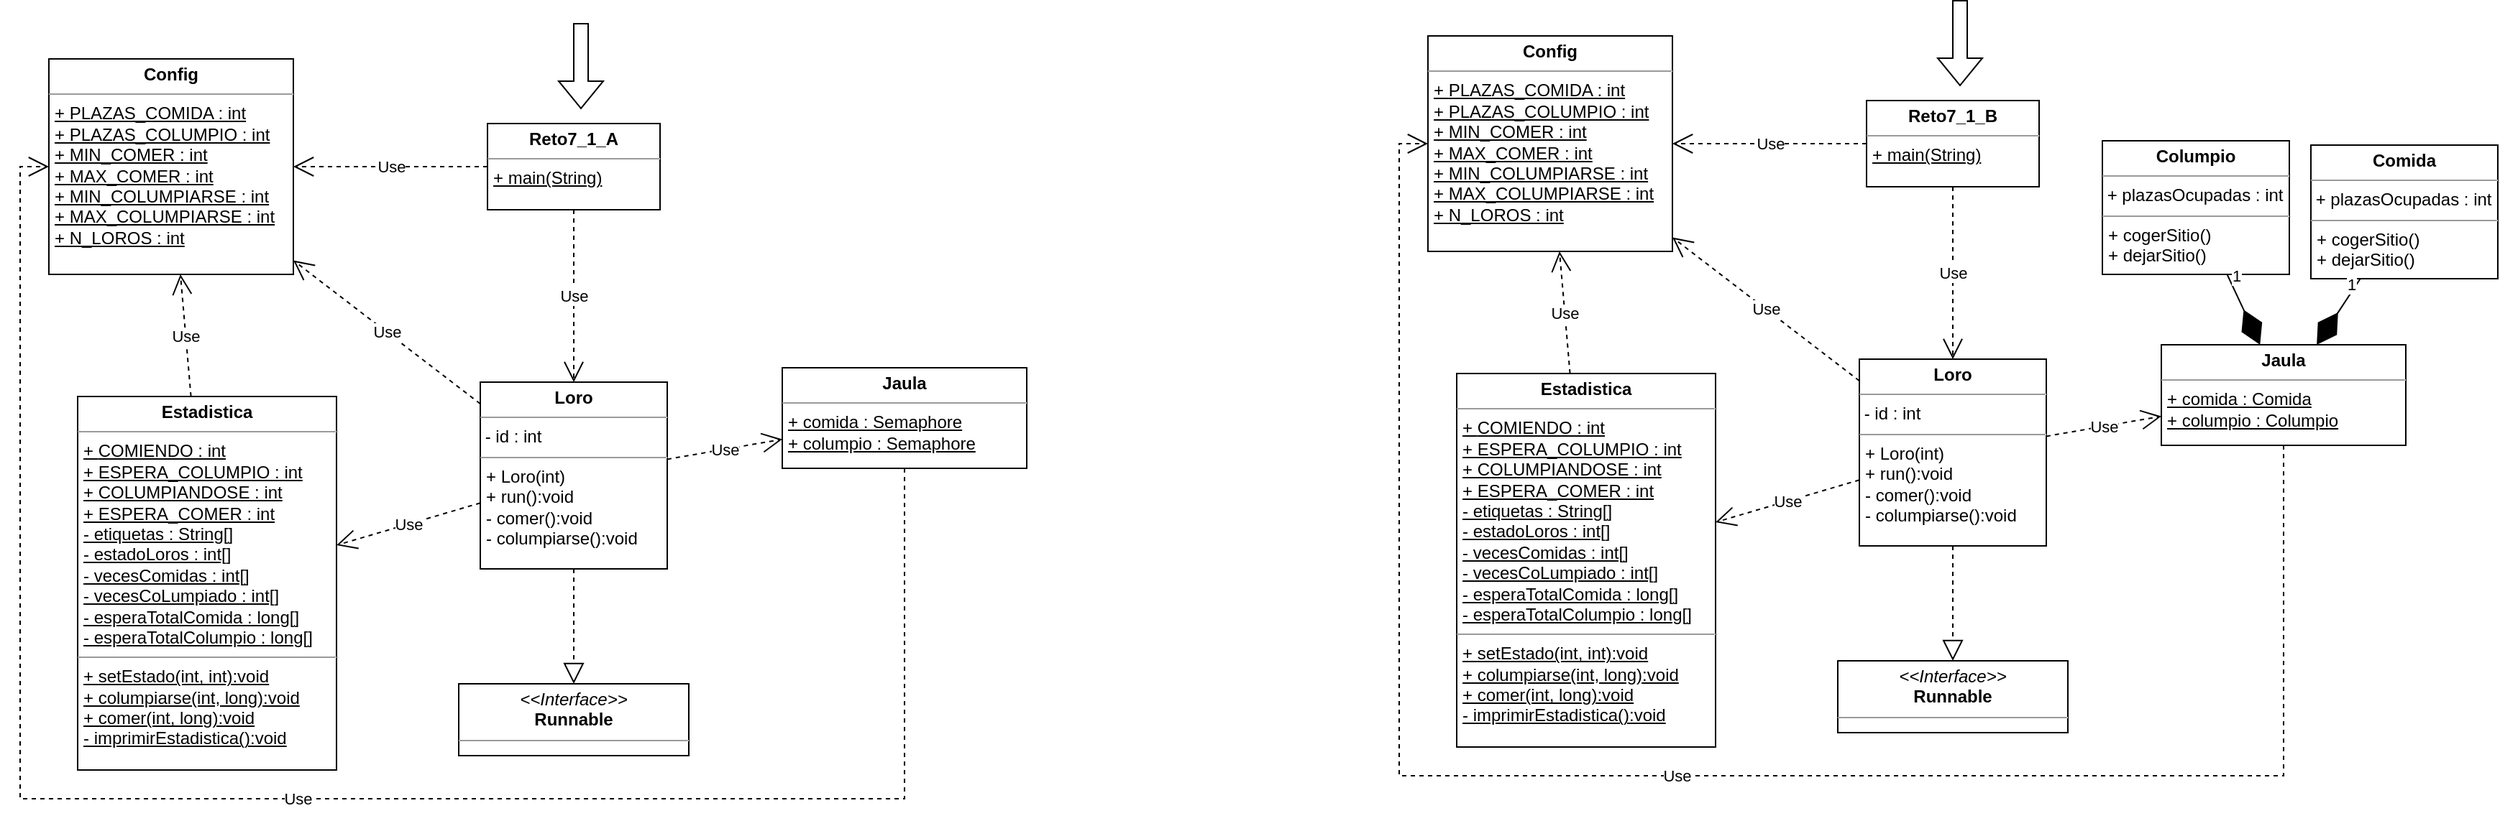<mxfile version="20.6.2" type="device"><diagram id="2ZSQ1blY6NNRDkUha-dZ" name="Página-1"><mxGraphModel dx="1697" dy="997" grid="0" gridSize="10" guides="1" tooltips="1" connect="1" arrows="1" fold="1" page="1" pageScale="1" pageWidth="2000" pageHeight="1000" math="0" shadow="0"><root><mxCell id="0"/><mxCell id="1" parent="0"/><mxCell id="gJ6i8P8w3_PIvfI3VUCS-1" value="&lt;p style=&quot;margin:0px;margin-top:4px;text-align:center;&quot;&gt;&lt;b&gt;Config&lt;/b&gt;&lt;/p&gt;&lt;hr size=&quot;1&quot;&gt;&lt;p style=&quot;margin:0px;margin-left:4px;&quot;&gt;&lt;u&gt;+ &lt;span style=&quot;background-color: initial;&quot;&gt;PLAZAS_COMIDA : int&lt;/span&gt;&lt;/u&gt;&lt;/p&gt;&lt;p style=&quot;margin:0px;margin-left:4px;&quot;&gt;&lt;u&gt;+ PLAZAS_COLUMPIO : int&lt;/u&gt;&lt;/p&gt;&lt;p style=&quot;margin:0px;margin-left:4px;&quot;&gt;&lt;u&gt;+ MIN_COMER : int&lt;/u&gt;&lt;/p&gt;&lt;p style=&quot;margin:0px;margin-left:4px;&quot;&gt;&lt;u&gt;+ MAX_COMER : int&lt;/u&gt;&lt;/p&gt;&lt;p style=&quot;margin:0px;margin-left:4px;&quot;&gt;&lt;u&gt;+ MIN_COLUMPIARSE : int&lt;/u&gt;&lt;/p&gt;&lt;p style=&quot;margin:0px;margin-left:4px;&quot;&gt;&lt;u&gt;+ MAX_COLUMPIARSE : int&lt;/u&gt;&lt;/p&gt;&lt;p style=&quot;margin:0px;margin-left:4px;&quot;&gt;&lt;u&gt;+ N_LOROS : int&lt;/u&gt;&lt;/p&gt;" style="verticalAlign=top;align=left;overflow=fill;fontSize=12;fontFamily=Helvetica;html=1;" parent="1" vertex="1"><mxGeometry x="121" y="179" width="170" height="150" as="geometry"/></mxCell><mxCell id="gJ6i8P8w3_PIvfI3VUCS-2" value="&lt;p style=&quot;margin:0px;margin-top:4px;text-align:center;&quot;&gt;&lt;b&gt;Estadistica&lt;/b&gt;&lt;/p&gt;&lt;hr size=&quot;1&quot;&gt;&lt;p style=&quot;margin:0px;margin-left:4px;&quot;&gt;&lt;u&gt;+&amp;nbsp;&lt;span style=&quot;background-color: initial;&quot;&gt;COMIENDO : int&lt;/span&gt;&lt;/u&gt;&lt;/p&gt;&lt;p style=&quot;margin:0px;margin-left:4px;&quot;&gt;&lt;u&gt;+ ESPERA_COLUMPIO : int&lt;/u&gt;&lt;/p&gt;&lt;p style=&quot;margin:0px;margin-left:4px;&quot;&gt;&lt;u&gt;+ COLUMPIANDOSE : int&lt;/u&gt;&lt;/p&gt;&lt;p style=&quot;margin:0px;margin-left:4px;&quot;&gt;&lt;u&gt;+ ESPERA_COMER : int&lt;/u&gt;&lt;/p&gt;&lt;p style=&quot;margin:0px;margin-left:4px;&quot;&gt;&lt;u&gt;- etiquetas : String[]&lt;/u&gt;&lt;/p&gt;&lt;p style=&quot;margin:0px;margin-left:4px;&quot;&gt;&lt;u&gt;- estadoLoros : int[]&lt;/u&gt;&lt;/p&gt;&lt;p style=&quot;margin:0px;margin-left:4px;&quot;&gt;&lt;u&gt;- vecesComidas : int[]&lt;/u&gt;&lt;/p&gt;&lt;p style=&quot;margin:0px;margin-left:4px;&quot;&gt;&lt;u&gt;- vecesCoLumpiado : int[]&lt;/u&gt;&lt;/p&gt;&lt;p style=&quot;margin:0px;margin-left:4px;&quot;&gt;&lt;u&gt;- esperaTotalComida : long[]&lt;/u&gt;&lt;/p&gt;&lt;p style=&quot;margin:0px;margin-left:4px;&quot;&gt;&lt;u&gt;- esperaTotalColumpio : long[]&lt;/u&gt;&lt;/p&gt;&lt;hr size=&quot;1&quot;&gt;&lt;p style=&quot;margin:0px;margin-left:4px;&quot;&gt;&lt;u&gt;+&amp;nbsp;&lt;span style=&quot;background-color: initial;&quot;&gt;setEstado(int, int):void&lt;/span&gt;&lt;/u&gt;&lt;/p&gt;&lt;p style=&quot;margin:0px;margin-left:4px;&quot;&gt;&lt;u&gt;+ columpiarse(int, long):void&lt;/u&gt;&lt;/p&gt;&lt;p style=&quot;margin:0px;margin-left:4px;&quot;&gt;&lt;u&gt;+ comer(int, long):void&lt;/u&gt;&lt;/p&gt;&lt;p style=&quot;margin:0px;margin-left:4px;&quot;&gt;&lt;u&gt;- imprimirEstadistica():void&lt;/u&gt;&lt;/p&gt;" style="verticalAlign=top;align=left;overflow=fill;fontSize=12;fontFamily=Helvetica;html=1;" parent="1" vertex="1"><mxGeometry x="141" y="414" width="180" height="260" as="geometry"/></mxCell><mxCell id="gJ6i8P8w3_PIvfI3VUCS-4" value="&lt;p style=&quot;margin:0px;margin-top:4px;text-align:center;&quot;&gt;&lt;b&gt;Jaula&lt;/b&gt;&lt;/p&gt;&lt;hr size=&quot;1&quot;&gt;&lt;p style=&quot;margin:0px;margin-left:4px;&quot;&gt;&lt;u&gt;+&amp;nbsp;&lt;/u&gt;&lt;span style=&quot;background-color: initial;&quot;&gt;&lt;u&gt;comida : Semaphore&lt;/u&gt;&lt;/span&gt;&lt;/p&gt;&lt;p style=&quot;margin:0px;margin-left:4px;&quot;&gt;&lt;u&gt;+ columpio : Semaphore&lt;/u&gt;&lt;/p&gt;" style="verticalAlign=top;align=left;overflow=fill;fontSize=12;fontFamily=Helvetica;html=1;" parent="1" vertex="1"><mxGeometry x="631" y="394" width="170" height="70" as="geometry"/></mxCell><mxCell id="gJ6i8P8w3_PIvfI3VUCS-6" value="&lt;p style=&quot;margin:0px;margin-top:4px;text-align:center;&quot;&gt;&lt;b&gt;Loro&lt;/b&gt;&lt;/p&gt;&lt;hr size=&quot;1&quot;&gt;&lt;p style=&quot;margin:0px;margin-left:4px;&quot;&gt;&lt;/p&gt;&amp;nbsp;- id : int&lt;br&gt;&lt;hr size=&quot;1&quot;&gt;&lt;p style=&quot;margin:0px;margin-left:4px;&quot;&gt;+&amp;nbsp;&lt;span style=&quot;background-color: initial;&quot;&gt;Loro(int)&lt;/span&gt;&lt;br&gt;&lt;/p&gt;&lt;p style=&quot;margin:0px;margin-left:4px;&quot;&gt;+ run():void&lt;/p&gt;&lt;p style=&quot;margin:0px;margin-left:4px;&quot;&gt;- comer():void&lt;/p&gt;&lt;p style=&quot;margin:0px;margin-left:4px;&quot;&gt;- columpiarse():void&lt;/p&gt;" style="verticalAlign=top;align=left;overflow=fill;fontSize=12;fontFamily=Helvetica;html=1;" parent="1" vertex="1"><mxGeometry x="421" y="404" width="130" height="130" as="geometry"/></mxCell><mxCell id="gJ6i8P8w3_PIvfI3VUCS-7" value="&lt;p style=&quot;margin:0px;margin-top:4px;text-align:center;&quot;&gt;&lt;b&gt;Reto7_1_A&lt;/b&gt;&lt;/p&gt;&lt;hr size=&quot;1&quot;&gt;&lt;p style=&quot;margin:0px;margin-left:4px;&quot;&gt;&lt;u&gt;+ main(String)&lt;/u&gt;&lt;br&gt;&lt;/p&gt;" style="verticalAlign=top;align=left;overflow=fill;fontSize=12;fontFamily=Helvetica;html=1;" parent="1" vertex="1"><mxGeometry x="426" y="224" width="120" height="60" as="geometry"/></mxCell><mxCell id="gJ6i8P8w3_PIvfI3VUCS-8" value="&lt;p style=&quot;margin:0px;margin-top:4px;text-align:center;&quot;&gt;&lt;i&gt;&amp;lt;&amp;lt;Interface&amp;gt;&amp;gt;&lt;/i&gt;&lt;br&gt;&lt;b&gt;Runnable&lt;/b&gt;&lt;/p&gt;&lt;hr size=&quot;1&quot;&gt;&lt;p style=&quot;margin:0px;margin-left:4px;&quot;&gt;&lt;br&gt;&lt;/p&gt;" style="verticalAlign=top;align=left;overflow=fill;fontSize=12;fontFamily=Helvetica;html=1;" parent="1" vertex="1"><mxGeometry x="406" y="614" width="160" height="50" as="geometry"/></mxCell><mxCell id="gJ6i8P8w3_PIvfI3VUCS-9" value="" style="endArrow=block;dashed=1;endFill=0;endSize=12;html=1;rounded=0;" parent="1" source="gJ6i8P8w3_PIvfI3VUCS-6" target="gJ6i8P8w3_PIvfI3VUCS-8" edge="1"><mxGeometry width="160" relative="1" as="geometry"><mxPoint x="371" y="484" as="sourcePoint"/><mxPoint x="531" y="484" as="targetPoint"/></mxGeometry></mxCell><mxCell id="gJ6i8P8w3_PIvfI3VUCS-10" value="Use" style="endArrow=open;endSize=12;dashed=1;html=1;rounded=0;" parent="1" source="gJ6i8P8w3_PIvfI3VUCS-7" target="gJ6i8P8w3_PIvfI3VUCS-6" edge="1"><mxGeometry width="160" relative="1" as="geometry"><mxPoint x="371" y="484" as="sourcePoint"/><mxPoint x="531" y="484" as="targetPoint"/></mxGeometry></mxCell><mxCell id="gJ6i8P8w3_PIvfI3VUCS-11" value="Use" style="endArrow=open;endSize=12;dashed=1;html=1;rounded=0;" parent="1" source="gJ6i8P8w3_PIvfI3VUCS-7" target="gJ6i8P8w3_PIvfI3VUCS-1" edge="1"><mxGeometry width="160" relative="1" as="geometry"><mxPoint x="496" y="294" as="sourcePoint"/><mxPoint x="496" y="414" as="targetPoint"/></mxGeometry></mxCell><mxCell id="gJ6i8P8w3_PIvfI3VUCS-12" value="Use" style="endArrow=open;endSize=12;dashed=1;html=1;rounded=0;" parent="1" source="gJ6i8P8w3_PIvfI3VUCS-6" target="gJ6i8P8w3_PIvfI3VUCS-1" edge="1"><mxGeometry width="160" relative="1" as="geometry"><mxPoint x="496" y="294" as="sourcePoint"/><mxPoint x="496" y="414" as="targetPoint"/></mxGeometry></mxCell><mxCell id="gJ6i8P8w3_PIvfI3VUCS-13" value="Use" style="endArrow=open;endSize=12;dashed=1;html=1;rounded=0;" parent="1" source="gJ6i8P8w3_PIvfI3VUCS-6" target="gJ6i8P8w3_PIvfI3VUCS-4" edge="1"><mxGeometry width="160" relative="1" as="geometry"><mxPoint x="431" y="417.095" as="sourcePoint"/><mxPoint x="364.75" y="354" as="targetPoint"/></mxGeometry></mxCell><mxCell id="gJ6i8P8w3_PIvfI3VUCS-14" value="Use" style="endArrow=open;endSize=12;dashed=1;html=1;rounded=0;" parent="1" source="gJ6i8P8w3_PIvfI3VUCS-6" target="gJ6i8P8w3_PIvfI3VUCS-2" edge="1"><mxGeometry width="160" relative="1" as="geometry"><mxPoint x="561" y="444.122" as="sourcePoint"/><mxPoint x="840.773" y="294" as="targetPoint"/></mxGeometry></mxCell><mxCell id="gJ6i8P8w3_PIvfI3VUCS-15" value="Use" style="endArrow=open;endSize=12;dashed=1;html=1;rounded=0;" parent="1" source="gJ6i8P8w3_PIvfI3VUCS-2" target="gJ6i8P8w3_PIvfI3VUCS-1" edge="1"><mxGeometry width="160" relative="1" as="geometry"><mxPoint x="431" y="494.476" as="sourcePoint"/><mxPoint x="271" y="532.571" as="targetPoint"/></mxGeometry></mxCell><mxCell id="gJ6i8P8w3_PIvfI3VUCS-16" value="Use" style="endArrow=open;endSize=12;dashed=1;html=1;rounded=0;edgeStyle=orthogonalEdgeStyle;" parent="1" source="gJ6i8P8w3_PIvfI3VUCS-4" target="gJ6i8P8w3_PIvfI3VUCS-1" edge="1"><mxGeometry width="160" relative="1" as="geometry"><mxPoint x="561" y="467.696" as="sourcePoint"/><mxPoint x="641" y="453.783" as="targetPoint"/><Array as="points"><mxPoint x="716" y="694"/><mxPoint x="101" y="694"/><mxPoint x="101" y="254"/></Array></mxGeometry></mxCell><mxCell id="gJ6i8P8w3_PIvfI3VUCS-17" value="" style="shape=flexArrow;endArrow=classic;html=1;rounded=0;" parent="1" edge="1"><mxGeometry width="50" height="50" relative="1" as="geometry"><mxPoint x="491" y="154" as="sourcePoint"/><mxPoint x="491" y="214" as="targetPoint"/></mxGeometry></mxCell><mxCell id="gJ6i8P8w3_PIvfI3VUCS-18" value="&lt;p style=&quot;margin:0px;margin-top:4px;text-align:center;&quot;&gt;&lt;b&gt;Config&lt;/b&gt;&lt;/p&gt;&lt;hr size=&quot;1&quot;&gt;&lt;p style=&quot;margin:0px;margin-left:4px;&quot;&gt;&lt;u&gt;+ &lt;span style=&quot;background-color: initial;&quot;&gt;PLAZAS_COMIDA : int&lt;/span&gt;&lt;/u&gt;&lt;/p&gt;&lt;p style=&quot;margin:0px;margin-left:4px;&quot;&gt;&lt;u&gt;+ PLAZAS_COLUMPIO : int&lt;/u&gt;&lt;/p&gt;&lt;p style=&quot;margin:0px;margin-left:4px;&quot;&gt;&lt;u&gt;+ MIN_COMER : int&lt;/u&gt;&lt;/p&gt;&lt;p style=&quot;margin:0px;margin-left:4px;&quot;&gt;&lt;u&gt;+ MAX_COMER : int&lt;/u&gt;&lt;/p&gt;&lt;p style=&quot;margin:0px;margin-left:4px;&quot;&gt;&lt;u&gt;+ MIN_COLUMPIARSE : int&lt;/u&gt;&lt;/p&gt;&lt;p style=&quot;margin:0px;margin-left:4px;&quot;&gt;&lt;u&gt;+ MAX_COLUMPIARSE : int&lt;/u&gt;&lt;/p&gt;&lt;p style=&quot;margin:0px;margin-left:4px;&quot;&gt;&lt;u&gt;+ N_LOROS : int&lt;/u&gt;&lt;/p&gt;" style="verticalAlign=top;align=left;overflow=fill;fontSize=12;fontFamily=Helvetica;html=1;" parent="1" vertex="1"><mxGeometry x="1080" y="163" width="170" height="150" as="geometry"/></mxCell><mxCell id="gJ6i8P8w3_PIvfI3VUCS-19" value="&lt;p style=&quot;margin:0px;margin-top:4px;text-align:center;&quot;&gt;&lt;b&gt;Estadistica&lt;/b&gt;&lt;/p&gt;&lt;hr size=&quot;1&quot;&gt;&lt;p style=&quot;margin:0px;margin-left:4px;&quot;&gt;&lt;u&gt;+&amp;nbsp;&lt;span style=&quot;background-color: initial;&quot;&gt;COMIENDO : int&lt;/span&gt;&lt;/u&gt;&lt;/p&gt;&lt;p style=&quot;margin:0px;margin-left:4px;&quot;&gt;&lt;u&gt;+ ESPERA_COLUMPIO : int&lt;/u&gt;&lt;/p&gt;&lt;p style=&quot;margin:0px;margin-left:4px;&quot;&gt;&lt;u&gt;+ COLUMPIANDOSE : int&lt;/u&gt;&lt;/p&gt;&lt;p style=&quot;margin:0px;margin-left:4px;&quot;&gt;&lt;u&gt;+ ESPERA_COMER : int&lt;/u&gt;&lt;/p&gt;&lt;p style=&quot;margin:0px;margin-left:4px;&quot;&gt;&lt;u&gt;- etiquetas : String[]&lt;/u&gt;&lt;/p&gt;&lt;p style=&quot;margin:0px;margin-left:4px;&quot;&gt;&lt;u&gt;- estadoLoros : int[]&lt;/u&gt;&lt;/p&gt;&lt;p style=&quot;margin:0px;margin-left:4px;&quot;&gt;&lt;u&gt;- vecesComidas : int[]&lt;/u&gt;&lt;/p&gt;&lt;p style=&quot;margin:0px;margin-left:4px;&quot;&gt;&lt;u&gt;- vecesCoLumpiado : int[]&lt;/u&gt;&lt;/p&gt;&lt;p style=&quot;margin:0px;margin-left:4px;&quot;&gt;&lt;u&gt;- esperaTotalComida : long[]&lt;/u&gt;&lt;/p&gt;&lt;p style=&quot;margin:0px;margin-left:4px;&quot;&gt;&lt;u&gt;- esperaTotalColumpio : long[]&lt;/u&gt;&lt;/p&gt;&lt;hr size=&quot;1&quot;&gt;&lt;p style=&quot;margin:0px;margin-left:4px;&quot;&gt;&lt;u&gt;+&amp;nbsp;&lt;span style=&quot;background-color: initial;&quot;&gt;setEstado(int, int):void&lt;/span&gt;&lt;/u&gt;&lt;/p&gt;&lt;p style=&quot;margin:0px;margin-left:4px;&quot;&gt;&lt;u&gt;+ columpiarse(int, long):void&lt;/u&gt;&lt;/p&gt;&lt;p style=&quot;margin:0px;margin-left:4px;&quot;&gt;&lt;u&gt;+ comer(int, long):void&lt;/u&gt;&lt;/p&gt;&lt;p style=&quot;margin:0px;margin-left:4px;&quot;&gt;&lt;u&gt;- imprimirEstadistica():void&lt;/u&gt;&lt;/p&gt;" style="verticalAlign=top;align=left;overflow=fill;fontSize=12;fontFamily=Helvetica;html=1;" parent="1" vertex="1"><mxGeometry x="1100" y="398" width="180" height="260" as="geometry"/></mxCell><mxCell id="gJ6i8P8w3_PIvfI3VUCS-20" value="&lt;p style=&quot;margin:0px;margin-top:4px;text-align:center;&quot;&gt;&lt;b&gt;Jaula&lt;/b&gt;&lt;/p&gt;&lt;hr size=&quot;1&quot;&gt;&lt;p style=&quot;margin:0px;margin-left:4px;&quot;&gt;&lt;u&gt;+&amp;nbsp;&lt;/u&gt;&lt;span style=&quot;background-color: initial;&quot;&gt;&lt;u&gt;comida : Comida&lt;/u&gt;&lt;/span&gt;&lt;/p&gt;&lt;p style=&quot;margin:0px;margin-left:4px;&quot;&gt;&lt;u&gt;+ columpio : Columpio&lt;/u&gt;&lt;/p&gt;" style="verticalAlign=top;align=left;overflow=fill;fontSize=12;fontFamily=Helvetica;html=1;" parent="1" vertex="1"><mxGeometry x="1590" y="378" width="170" height="70" as="geometry"/></mxCell><mxCell id="gJ6i8P8w3_PIvfI3VUCS-21" value="&lt;p style=&quot;margin:0px;margin-top:4px;text-align:center;&quot;&gt;&lt;b&gt;Loro&lt;/b&gt;&lt;/p&gt;&lt;hr size=&quot;1&quot;&gt;&lt;p style=&quot;margin:0px;margin-left:4px;&quot;&gt;&lt;/p&gt;&amp;nbsp;- id : int&lt;br&gt;&lt;hr size=&quot;1&quot;&gt;&lt;p style=&quot;margin:0px;margin-left:4px;&quot;&gt;+&amp;nbsp;&lt;span style=&quot;background-color: initial;&quot;&gt;Loro(int)&lt;/span&gt;&lt;br&gt;&lt;/p&gt;&lt;p style=&quot;margin:0px;margin-left:4px;&quot;&gt;+ run():void&lt;/p&gt;&lt;p style=&quot;margin:0px;margin-left:4px;&quot;&gt;- comer():void&lt;/p&gt;&lt;p style=&quot;margin:0px;margin-left:4px;&quot;&gt;- columpiarse():void&lt;/p&gt;" style="verticalAlign=top;align=left;overflow=fill;fontSize=12;fontFamily=Helvetica;html=1;" parent="1" vertex="1"><mxGeometry x="1380" y="388" width="130" height="130" as="geometry"/></mxCell><mxCell id="gJ6i8P8w3_PIvfI3VUCS-22" value="&lt;p style=&quot;margin:0px;margin-top:4px;text-align:center;&quot;&gt;&lt;b&gt;Reto7_1_B&lt;/b&gt;&lt;/p&gt;&lt;hr size=&quot;1&quot;&gt;&lt;p style=&quot;margin:0px;margin-left:4px;&quot;&gt;&lt;u&gt;+ main(String)&lt;/u&gt;&lt;br&gt;&lt;/p&gt;" style="verticalAlign=top;align=left;overflow=fill;fontSize=12;fontFamily=Helvetica;html=1;" parent="1" vertex="1"><mxGeometry x="1385" y="208" width="120" height="60" as="geometry"/></mxCell><mxCell id="gJ6i8P8w3_PIvfI3VUCS-23" value="&lt;p style=&quot;margin:0px;margin-top:4px;text-align:center;&quot;&gt;&lt;i&gt;&amp;lt;&amp;lt;Interface&amp;gt;&amp;gt;&lt;/i&gt;&lt;br&gt;&lt;b&gt;Runnable&lt;/b&gt;&lt;/p&gt;&lt;hr size=&quot;1&quot;&gt;&lt;p style=&quot;margin:0px;margin-left:4px;&quot;&gt;&lt;br&gt;&lt;/p&gt;" style="verticalAlign=top;align=left;overflow=fill;fontSize=12;fontFamily=Helvetica;html=1;" parent="1" vertex="1"><mxGeometry x="1365" y="598" width="160" height="50" as="geometry"/></mxCell><mxCell id="gJ6i8P8w3_PIvfI3VUCS-24" value="" style="endArrow=block;dashed=1;endFill=0;endSize=12;html=1;rounded=0;" parent="1" source="gJ6i8P8w3_PIvfI3VUCS-21" target="gJ6i8P8w3_PIvfI3VUCS-23" edge="1"><mxGeometry width="160" relative="1" as="geometry"><mxPoint x="1330" y="468" as="sourcePoint"/><mxPoint x="1490" y="468" as="targetPoint"/></mxGeometry></mxCell><mxCell id="gJ6i8P8w3_PIvfI3VUCS-25" value="Use" style="endArrow=open;endSize=12;dashed=1;html=1;rounded=0;" parent="1" source="gJ6i8P8w3_PIvfI3VUCS-22" target="gJ6i8P8w3_PIvfI3VUCS-21" edge="1"><mxGeometry width="160" relative="1" as="geometry"><mxPoint x="1330" y="468" as="sourcePoint"/><mxPoint x="1490" y="468" as="targetPoint"/></mxGeometry></mxCell><mxCell id="gJ6i8P8w3_PIvfI3VUCS-26" value="Use" style="endArrow=open;endSize=12;dashed=1;html=1;rounded=0;" parent="1" source="gJ6i8P8w3_PIvfI3VUCS-22" target="gJ6i8P8w3_PIvfI3VUCS-18" edge="1"><mxGeometry width="160" relative="1" as="geometry"><mxPoint x="1455" y="278" as="sourcePoint"/><mxPoint x="1455" y="398" as="targetPoint"/></mxGeometry></mxCell><mxCell id="gJ6i8P8w3_PIvfI3VUCS-27" value="Use" style="endArrow=open;endSize=12;dashed=1;html=1;rounded=0;" parent="1" source="gJ6i8P8w3_PIvfI3VUCS-21" target="gJ6i8P8w3_PIvfI3VUCS-18" edge="1"><mxGeometry width="160" relative="1" as="geometry"><mxPoint x="1455" y="278" as="sourcePoint"/><mxPoint x="1455" y="398" as="targetPoint"/></mxGeometry></mxCell><mxCell id="gJ6i8P8w3_PIvfI3VUCS-28" value="Use" style="endArrow=open;endSize=12;dashed=1;html=1;rounded=0;" parent="1" source="gJ6i8P8w3_PIvfI3VUCS-21" target="gJ6i8P8w3_PIvfI3VUCS-20" edge="1"><mxGeometry width="160" relative="1" as="geometry"><mxPoint x="1390" y="401.095" as="sourcePoint"/><mxPoint x="1323.75" y="338" as="targetPoint"/></mxGeometry></mxCell><mxCell id="gJ6i8P8w3_PIvfI3VUCS-29" value="Use" style="endArrow=open;endSize=12;dashed=1;html=1;rounded=0;" parent="1" source="gJ6i8P8w3_PIvfI3VUCS-21" target="gJ6i8P8w3_PIvfI3VUCS-19" edge="1"><mxGeometry width="160" relative="1" as="geometry"><mxPoint x="1520" y="428.122" as="sourcePoint"/><mxPoint x="1799.773" y="278" as="targetPoint"/></mxGeometry></mxCell><mxCell id="gJ6i8P8w3_PIvfI3VUCS-30" value="Use" style="endArrow=open;endSize=12;dashed=1;html=1;rounded=0;" parent="1" source="gJ6i8P8w3_PIvfI3VUCS-19" target="gJ6i8P8w3_PIvfI3VUCS-18" edge="1"><mxGeometry width="160" relative="1" as="geometry"><mxPoint x="1390" y="478.476" as="sourcePoint"/><mxPoint x="1230" y="516.571" as="targetPoint"/></mxGeometry></mxCell><mxCell id="gJ6i8P8w3_PIvfI3VUCS-31" value="Use" style="endArrow=open;endSize=12;dashed=1;html=1;rounded=0;edgeStyle=orthogonalEdgeStyle;" parent="1" source="gJ6i8P8w3_PIvfI3VUCS-20" target="gJ6i8P8w3_PIvfI3VUCS-18" edge="1"><mxGeometry width="160" relative="1" as="geometry"><mxPoint x="1520" y="451.696" as="sourcePoint"/><mxPoint x="1600" y="437.783" as="targetPoint"/><Array as="points"><mxPoint x="1675" y="678"/><mxPoint x="1060" y="678"/><mxPoint x="1060" y="238"/></Array></mxGeometry></mxCell><mxCell id="gJ6i8P8w3_PIvfI3VUCS-32" value="" style="shape=flexArrow;endArrow=classic;html=1;rounded=0;" parent="1" edge="1"><mxGeometry width="50" height="50" relative="1" as="geometry"><mxPoint x="1450" y="138" as="sourcePoint"/><mxPoint x="1450" y="198" as="targetPoint"/></mxGeometry></mxCell><mxCell id="gJ6i8P8w3_PIvfI3VUCS-33" value="&lt;p style=&quot;margin:0px;margin-top:4px;text-align:center;&quot;&gt;&lt;b&gt;Columpio&lt;/b&gt;&lt;/p&gt;&lt;hr size=&quot;1&quot;&gt;&lt;p style=&quot;margin:0px;margin-left:4px;&quot;&gt;&lt;/p&gt;&amp;nbsp;+ plazasOcupadas : int&lt;br&gt;&lt;hr size=&quot;1&quot;&gt;&lt;p style=&quot;margin:0px;margin-left:4px;&quot;&gt;+&amp;nbsp;&lt;span style=&quot;background-color: initial;&quot;&gt;cogerSitio()&lt;/span&gt;&lt;br&gt;&lt;/p&gt;&lt;p style=&quot;margin:0px;margin-left:4px;&quot;&gt;+ dejarSitio()&lt;/p&gt;" style="verticalAlign=top;align=left;overflow=fill;fontSize=12;fontFamily=Helvetica;html=1;" parent="1" vertex="1"><mxGeometry x="1549" y="236" width="130" height="93" as="geometry"/></mxCell><mxCell id="gJ6i8P8w3_PIvfI3VUCS-34" value="" style="endArrow=diamondThin;endFill=1;endSize=24;html=1;rounded=0;" parent="1" source="gJ6i8P8w3_PIvfI3VUCS-33" target="gJ6i8P8w3_PIvfI3VUCS-20" edge="1"><mxGeometry width="160" relative="1" as="geometry"><mxPoint x="1506" y="415" as="sourcePoint"/><mxPoint x="1666" y="415" as="targetPoint"/></mxGeometry></mxCell><mxCell id="gJ6i8P8w3_PIvfI3VUCS-38" value="1" style="edgeLabel;html=1;align=center;verticalAlign=middle;resizable=0;points=[];" parent="gJ6i8P8w3_PIvfI3VUCS-34" vertex="1" connectable="0"><mxGeometry x="-0.539" y="2" relative="1" as="geometry"><mxPoint x="-1" y="-10" as="offset"/></mxGeometry></mxCell><mxCell id="gJ6i8P8w3_PIvfI3VUCS-35" value="&lt;p style=&quot;margin:0px;margin-top:4px;text-align:center;&quot;&gt;&lt;b&gt;Comida&lt;/b&gt;&lt;/p&gt;&lt;hr size=&quot;1&quot;&gt;&lt;p style=&quot;margin:0px;margin-left:4px;&quot;&gt;&lt;/p&gt;&amp;nbsp;+ plazasOcupadas : int&lt;br&gt;&lt;hr size=&quot;1&quot;&gt;&lt;p style=&quot;margin:0px;margin-left:4px;&quot;&gt;+&amp;nbsp;&lt;span style=&quot;background-color: initial;&quot;&gt;cogerSitio()&lt;/span&gt;&lt;br&gt;&lt;/p&gt;&lt;p style=&quot;margin:0px;margin-left:4px;&quot;&gt;+ dejarSitio()&lt;/p&gt;" style="verticalAlign=top;align=left;overflow=fill;fontSize=12;fontFamily=Helvetica;html=1;" parent="1" vertex="1"><mxGeometry x="1694" y="239" width="130" height="93" as="geometry"/></mxCell><mxCell id="gJ6i8P8w3_PIvfI3VUCS-36" value="" style="endArrow=diamondThin;endFill=1;endSize=24;html=1;rounded=0;" parent="1" source="gJ6i8P8w3_PIvfI3VUCS-35" target="gJ6i8P8w3_PIvfI3VUCS-20" edge="1"><mxGeometry width="160" relative="1" as="geometry"><mxPoint x="1829" y="382.694" as="sourcePoint"/><mxPoint x="1770" y="399.208" as="targetPoint"/></mxGeometry></mxCell><mxCell id="gJ6i8P8w3_PIvfI3VUCS-37" value="1" style="edgeLabel;html=1;align=center;verticalAlign=middle;resizable=0;points=[];" parent="gJ6i8P8w3_PIvfI3VUCS-36" vertex="1" connectable="0"><mxGeometry x="-0.523" y="-1" relative="1" as="geometry"><mxPoint x="1" y="-7" as="offset"/></mxGeometry></mxCell></root></mxGraphModel></diagram></mxfile>